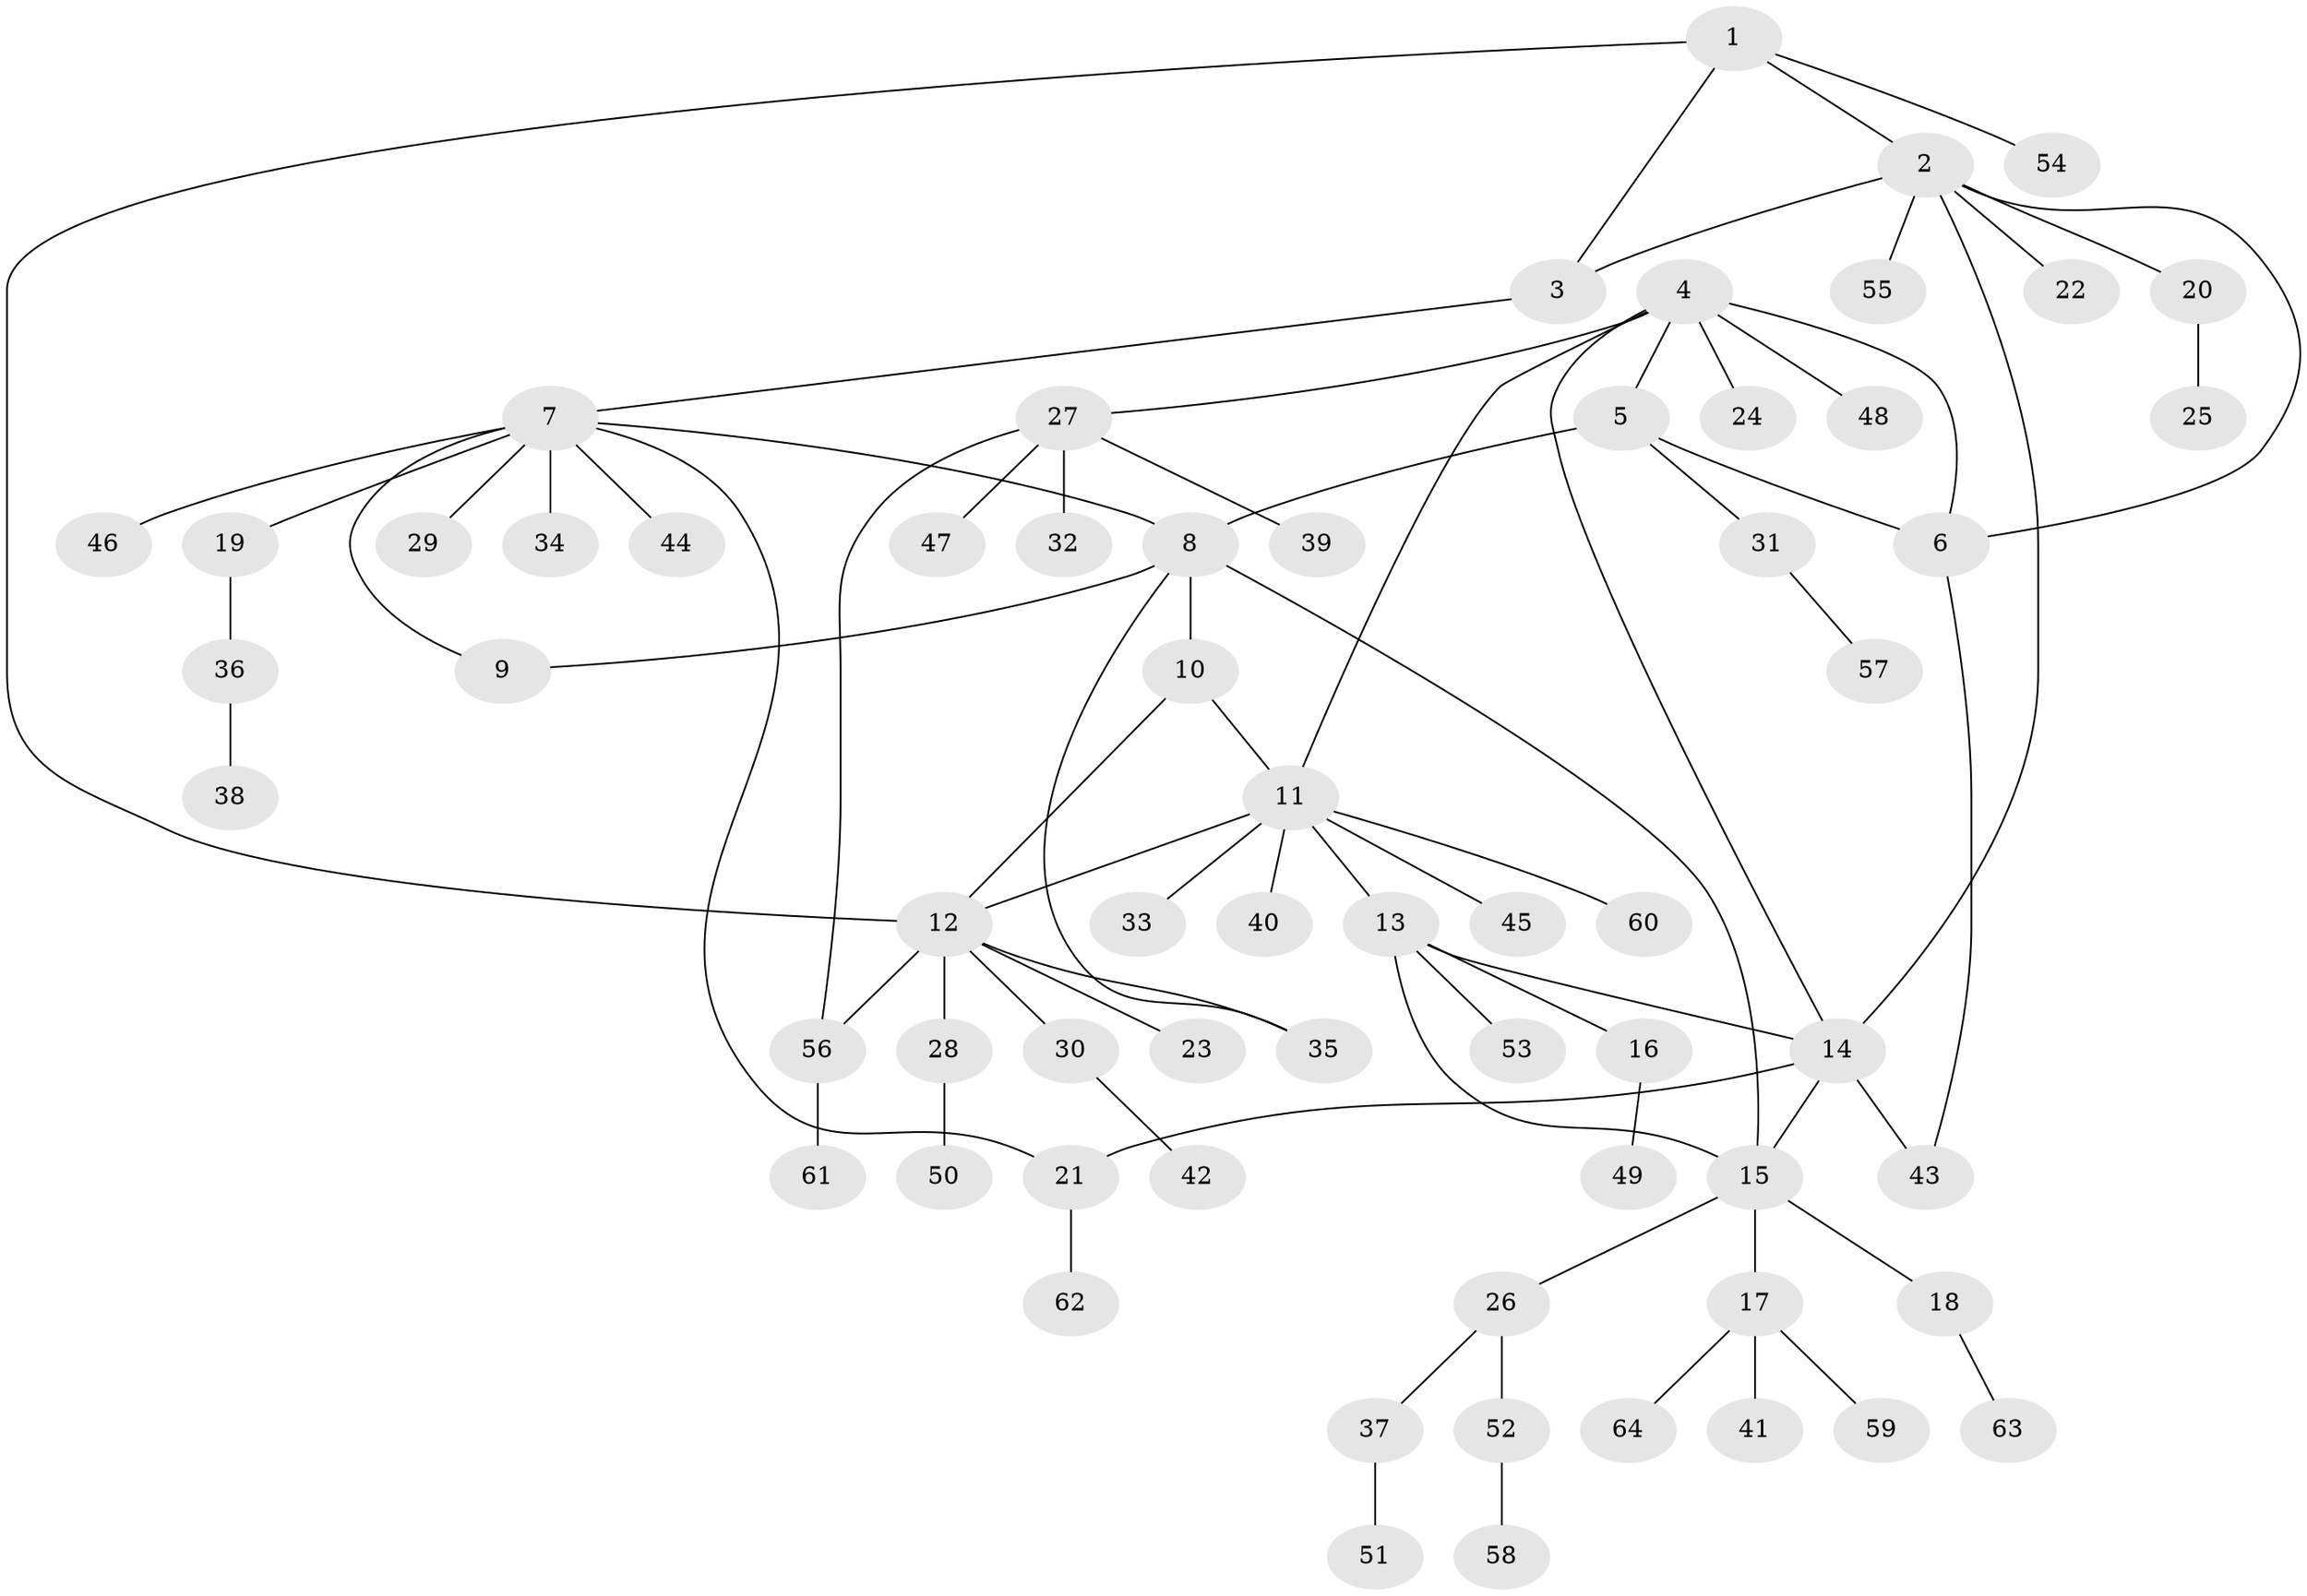 // Generated by graph-tools (version 1.1) at 2025/11/02/27/25 16:11:36]
// undirected, 64 vertices, 78 edges
graph export_dot {
graph [start="1"]
  node [color=gray90,style=filled];
  1;
  2;
  3;
  4;
  5;
  6;
  7;
  8;
  9;
  10;
  11;
  12;
  13;
  14;
  15;
  16;
  17;
  18;
  19;
  20;
  21;
  22;
  23;
  24;
  25;
  26;
  27;
  28;
  29;
  30;
  31;
  32;
  33;
  34;
  35;
  36;
  37;
  38;
  39;
  40;
  41;
  42;
  43;
  44;
  45;
  46;
  47;
  48;
  49;
  50;
  51;
  52;
  53;
  54;
  55;
  56;
  57;
  58;
  59;
  60;
  61;
  62;
  63;
  64;
  1 -- 2;
  1 -- 3;
  1 -- 12;
  1 -- 54;
  2 -- 3;
  2 -- 6;
  2 -- 14;
  2 -- 20;
  2 -- 22;
  2 -- 55;
  3 -- 7;
  4 -- 5;
  4 -- 6;
  4 -- 11;
  4 -- 14;
  4 -- 24;
  4 -- 27;
  4 -- 48;
  5 -- 6;
  5 -- 8;
  5 -- 31;
  6 -- 43;
  7 -- 8;
  7 -- 9;
  7 -- 19;
  7 -- 21;
  7 -- 29;
  7 -- 34;
  7 -- 44;
  7 -- 46;
  8 -- 9;
  8 -- 10;
  8 -- 15;
  8 -- 35;
  10 -- 11;
  10 -- 12;
  11 -- 12;
  11 -- 13;
  11 -- 33;
  11 -- 40;
  11 -- 45;
  11 -- 60;
  12 -- 23;
  12 -- 28;
  12 -- 30;
  12 -- 35;
  12 -- 56;
  13 -- 14;
  13 -- 15;
  13 -- 16;
  13 -- 53;
  14 -- 15;
  14 -- 21;
  14 -- 43;
  15 -- 17;
  15 -- 18;
  15 -- 26;
  16 -- 49;
  17 -- 41;
  17 -- 59;
  17 -- 64;
  18 -- 63;
  19 -- 36;
  20 -- 25;
  21 -- 62;
  26 -- 37;
  26 -- 52;
  27 -- 32;
  27 -- 39;
  27 -- 47;
  27 -- 56;
  28 -- 50;
  30 -- 42;
  31 -- 57;
  36 -- 38;
  37 -- 51;
  52 -- 58;
  56 -- 61;
}
